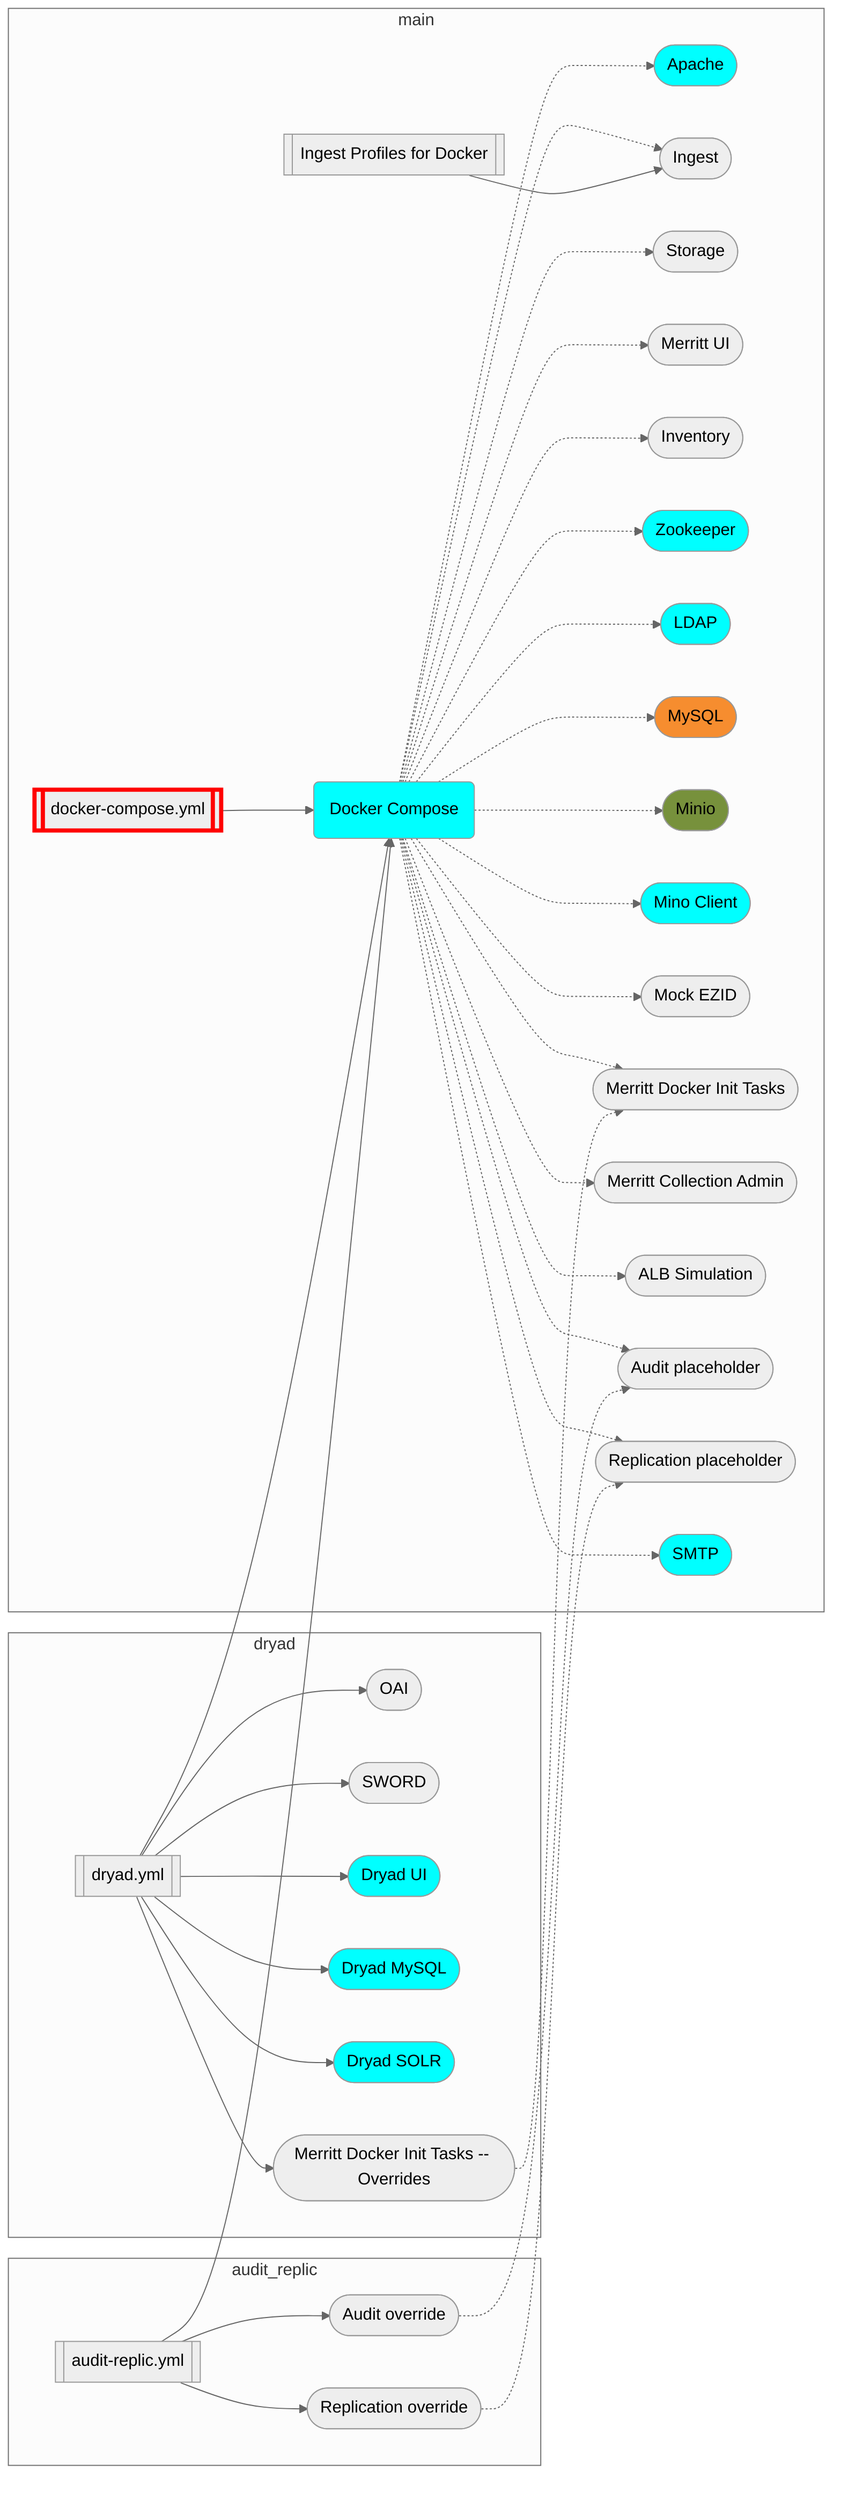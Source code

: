 %%{init: {'theme': 'neutral', 'securityLevel': 'loose', 'themeVariables': {'fontFamily': 'arial'}}}%%
graph LR
  DOCKYML[[docker-compose.yml]]
  click DOCKYML href "https://github.com/CDLUC3/merritt-docker/blob/main/mrt-services/docker-compose.yml" "source code"
  DOCK(Docker Compose)
  APACHE([Apache])
  click APACHE href "https://github.com/CDLUC3/merritt-docker/tree/main/mrt-services/apache" "source code"
  ING([Ingest])
  click ING href "https://github.com/CDLUC3/mrt-ingest" "source code"
  STORE([Storage])
  click STORE href "https://github.com/CDLUC3/mrt-store" "source code"
  UI([Merritt UI])
  click UI href "https://github.com/CDLUC3/mrt-dashboard" "source code"
  INV([Inventory])
  click INV href "https://github.com/CDLUC3/mrt-inventory" "source code"
  ZOO([Zookeeper])
  click ZOO href "https://github.com/CDLUC3/mrt-zoo" "source code"
  LDAP([LDAP])
  click LDAP href "https://github.com/CDLUC3/merritt-docker/tree/main/mrt-services/ldap" "source code"
  MYSQL([MySQL])
  click MYSQL href "https://github.com/CDLUC3/merritt-docker/tree/main/mrt-services/mysql" "source code"
  MINIO([Minio])
  click MINIO href "https://github.com/CDLUC3/merritt-docker/blob/main/mrt-services/docker-compose.yml#L193-L204" "source code"
  MINIOMC([Mino Client])
  click MINIOMC href "https://github.com/CDLUC3/merritt-docker/blob/main/mrt-services/docker-compose.yml#L206-L217" "source code"
  EZID([Mock EZID])
  click EZID href "https://github.com/CDLUC3/merritt-docker/blob/main/mrt-services/docker-compose.yml#L218-L229" "source code"
  INIT([Merritt Docker Init Tasks])
  click INIT href "https://github.com/CDLUC3/merritt-docker/blob/main/mrt-services/docker-compose.yml#L230-L249" "source code"
  COLLADMIN([Merritt Collection Admin])
  click COLLADMIN href "https://github.com/CDLUC3/mrt-admin-lambda" "source code"
  ALB([ALB Simulation])
  click ALB href "https://github.com/CDLUC3/mrt-admin-lambda/tree/main/simulate-lambda-alb" "source code"
  AUDIT([Audit placeholder])
  REPLIC([Replication placeholder])
  SMTP([SMTP])
  click SMTP href "https://github.com/CDLUC3/merritt-docker/blob/main/mrt-services/docker-compose.yml#L165-L170" "source code"
  INPROF[[Ingest Profiles for Docker]]
  click INPROF href "https://github.com/CDLUC3/merritt-docker/tree/main/mrt-services/ingest/profiles" "source code"

  subgraph main
    DOCKYML --> DOCK
    DOCK -.-> APACHE
    DOCK -.-> ING
    DOCK -.-> STORE
    DOCK -.-> UI
    DOCK -.-> INV
    DOCK -.-> ZOO
    DOCK -.-> LDAP
    DOCK -.-> MYSQL
    DOCK -.-> MINIO
    DOCK -.-> MINIOMC
    DOCK -.-> EZID
    DOCK -.-> INIT
    DOCK -.-> COLLADMIN
    DOCK -.-> ALB
    DOCK -.-> AUDIT
    DOCK -.-> REPLIC
    DOCK -.-> SMTP
    INPROF --> ING
  end

  DRYADYML[[dryad.yml]]
  OAI([OAI])
  click OAI href "https://github.com/CDLUC3/mrt-oai" "source code"
  SWORD([SWORD])
  click SWORD href "https://github.com/CDLUC3/mrt-sword" "source code"
  DRYAD([Dryad UI])
  click DRYAD href "https://datadryad.org/" "service link"
  DRYADMYSQL([Dryad MySQL])
  SOLR([Dryad SOLR])
  DRYINIT([Merritt Docker Init Tasks -- Overrides])
  DRYADYML --> DOCK

  subgraph dryad
    DRYADYML --> OAI
    DRYADYML --> SWORD
    DRYADYML --> DRYAD
    DRYADYML --> DRYADMYSQL
    DRYADYML --> SOLR
    DRYADYML --> DRYINIT
  end

  ARYML[[audit-replic.yml]]
  AUDIT2([Audit override])
  REPLIC2([Replication override])
  ARYML --> DOCK

  subgraph audit_replic
    ARYML --> AUDIT2
    ARYML --> REPLIC2
  end

  AUDIT2 -.-> AUDIT
  REPLIC2 -.-> REPLIC
  DRYINIT -.-> INIT

  style DOCKYML stroke:red,stroke-width:4px
  style DOCK fill:cyan
  style APACHE fill:cyan
  style ZOO fill:cyan
  style LDAP fill:cyan
  style MINIO fill:cyan
  style MINIOMC fill:cyan
  style SMTP fill:cyan
  style DRYAD fill:cyan
  style DRYADMYSQL fill:cyan
  style SOLR fill:cyan
  style MINIO fill:#77913C
  style MYSQL fill:#F68D2F